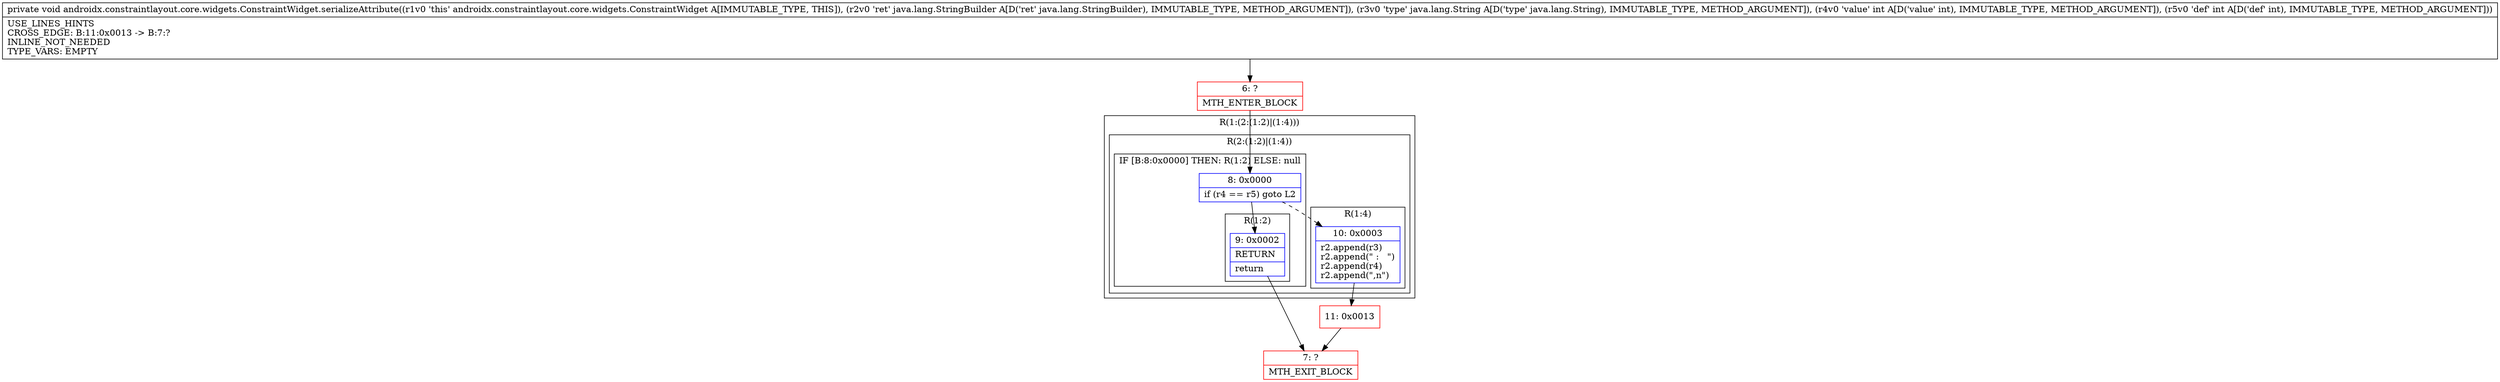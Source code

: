 digraph "CFG forandroidx.constraintlayout.core.widgets.ConstraintWidget.serializeAttribute(Ljava\/lang\/StringBuilder;Ljava\/lang\/String;II)V" {
subgraph cluster_Region_1791169457 {
label = "R(1:(2:(1:2)|(1:4)))";
node [shape=record,color=blue];
subgraph cluster_Region_2091997459 {
label = "R(2:(1:2)|(1:4))";
node [shape=record,color=blue];
subgraph cluster_IfRegion_1651205372 {
label = "IF [B:8:0x0000] THEN: R(1:2) ELSE: null";
node [shape=record,color=blue];
Node_8 [shape=record,label="{8\:\ 0x0000|if (r4 == r5) goto L2\l}"];
subgraph cluster_Region_893988112 {
label = "R(1:2)";
node [shape=record,color=blue];
Node_9 [shape=record,label="{9\:\ 0x0002|RETURN\l|return\l}"];
}
}
subgraph cluster_Region_1197862547 {
label = "R(1:4)";
node [shape=record,color=blue];
Node_10 [shape=record,label="{10\:\ 0x0003|r2.append(r3)\lr2.append(\" :   \")\lr2.append(r4)\lr2.append(\",n\")\l}"];
}
}
}
Node_6 [shape=record,color=red,label="{6\:\ ?|MTH_ENTER_BLOCK\l}"];
Node_7 [shape=record,color=red,label="{7\:\ ?|MTH_EXIT_BLOCK\l}"];
Node_11 [shape=record,color=red,label="{11\:\ 0x0013}"];
MethodNode[shape=record,label="{private void androidx.constraintlayout.core.widgets.ConstraintWidget.serializeAttribute((r1v0 'this' androidx.constraintlayout.core.widgets.ConstraintWidget A[IMMUTABLE_TYPE, THIS]), (r2v0 'ret' java.lang.StringBuilder A[D('ret' java.lang.StringBuilder), IMMUTABLE_TYPE, METHOD_ARGUMENT]), (r3v0 'type' java.lang.String A[D('type' java.lang.String), IMMUTABLE_TYPE, METHOD_ARGUMENT]), (r4v0 'value' int A[D('value' int), IMMUTABLE_TYPE, METHOD_ARGUMENT]), (r5v0 'def' int A[D('def' int), IMMUTABLE_TYPE, METHOD_ARGUMENT]))  | USE_LINES_HINTS\lCROSS_EDGE: B:11:0x0013 \-\> B:7:?\lINLINE_NOT_NEEDED\lTYPE_VARS: EMPTY\l}"];
MethodNode -> Node_6;Node_8 -> Node_9;
Node_8 -> Node_10[style=dashed];
Node_9 -> Node_7;
Node_10 -> Node_11;
Node_6 -> Node_8;
Node_11 -> Node_7;
}


